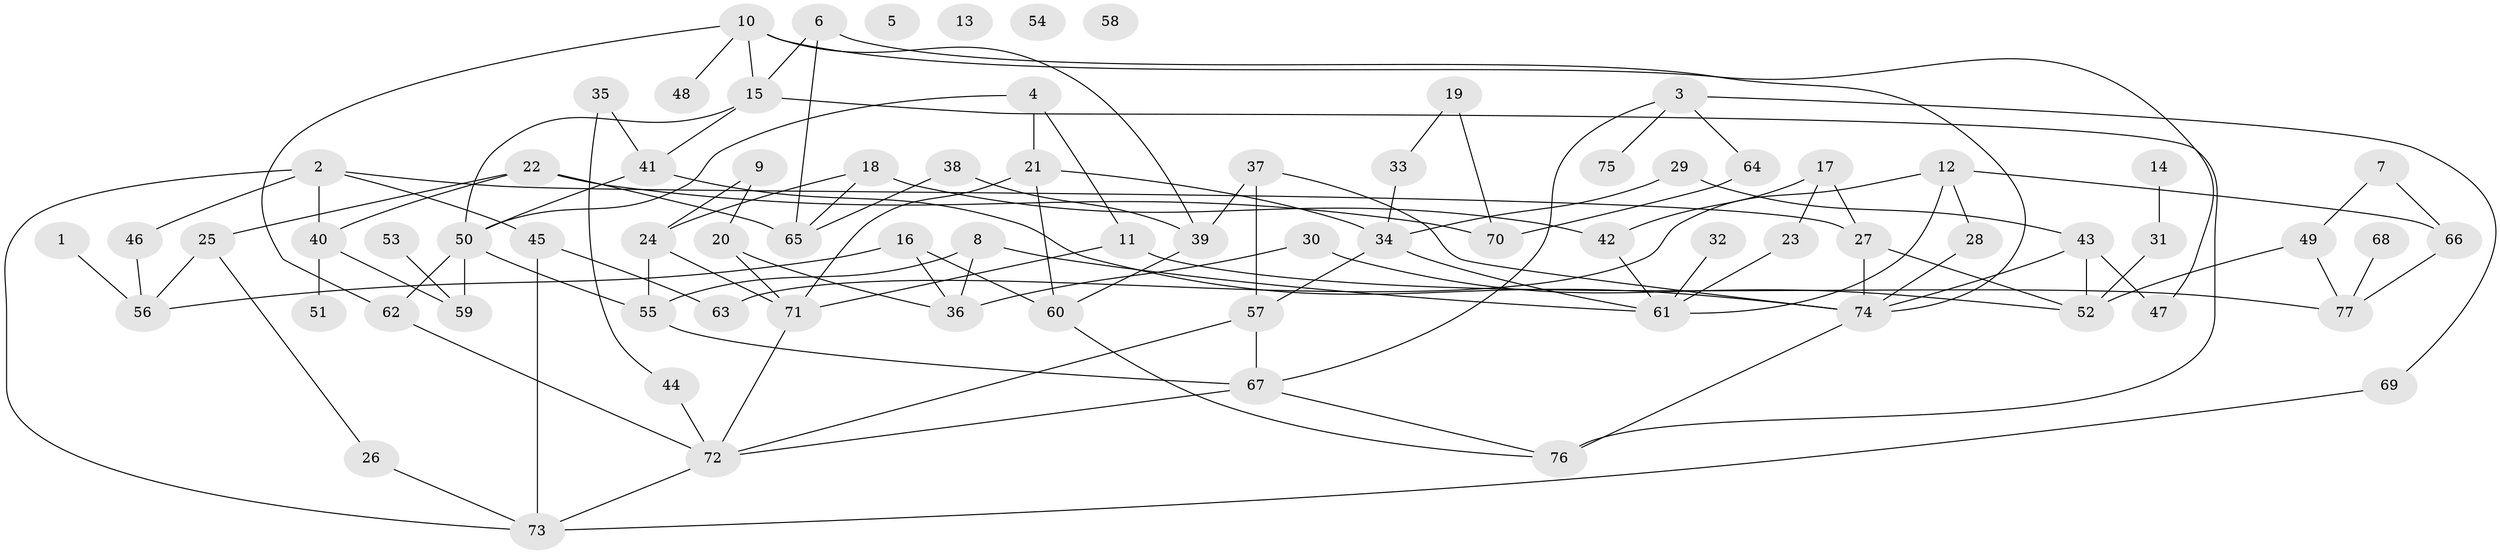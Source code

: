// coarse degree distribution, {1: 0.09433962264150944, 5: 0.1320754716981132, 3: 0.2830188679245283, 0: 0.07547169811320754, 2: 0.11320754716981132, 6: 0.05660377358490566, 4: 0.20754716981132076, 11: 0.018867924528301886, 8: 0.018867924528301886}
// Generated by graph-tools (version 1.1) at 2025/16/03/04/25 18:16:42]
// undirected, 77 vertices, 116 edges
graph export_dot {
graph [start="1"]
  node [color=gray90,style=filled];
  1;
  2;
  3;
  4;
  5;
  6;
  7;
  8;
  9;
  10;
  11;
  12;
  13;
  14;
  15;
  16;
  17;
  18;
  19;
  20;
  21;
  22;
  23;
  24;
  25;
  26;
  27;
  28;
  29;
  30;
  31;
  32;
  33;
  34;
  35;
  36;
  37;
  38;
  39;
  40;
  41;
  42;
  43;
  44;
  45;
  46;
  47;
  48;
  49;
  50;
  51;
  52;
  53;
  54;
  55;
  56;
  57;
  58;
  59;
  60;
  61;
  62;
  63;
  64;
  65;
  66;
  67;
  68;
  69;
  70;
  71;
  72;
  73;
  74;
  75;
  76;
  77;
  1 -- 56;
  2 -- 27;
  2 -- 40;
  2 -- 45;
  2 -- 46;
  2 -- 73;
  3 -- 64;
  3 -- 67;
  3 -- 69;
  3 -- 75;
  4 -- 11;
  4 -- 21;
  4 -- 50;
  6 -- 15;
  6 -- 65;
  6 -- 74;
  7 -- 49;
  7 -- 66;
  8 -- 36;
  8 -- 55;
  8 -- 61;
  9 -- 20;
  9 -- 24;
  10 -- 15;
  10 -- 39;
  10 -- 47;
  10 -- 48;
  10 -- 62;
  11 -- 71;
  11 -- 77;
  12 -- 28;
  12 -- 61;
  12 -- 63;
  12 -- 66;
  14 -- 31;
  15 -- 41;
  15 -- 50;
  15 -- 76;
  16 -- 36;
  16 -- 56;
  16 -- 60;
  17 -- 23;
  17 -- 27;
  17 -- 42;
  18 -- 24;
  18 -- 42;
  18 -- 65;
  19 -- 33;
  19 -- 70;
  20 -- 36;
  20 -- 71;
  21 -- 34;
  21 -- 60;
  21 -- 71;
  22 -- 25;
  22 -- 40;
  22 -- 65;
  22 -- 70;
  23 -- 61;
  24 -- 55;
  24 -- 71;
  25 -- 26;
  25 -- 56;
  26 -- 73;
  27 -- 52;
  27 -- 74;
  28 -- 74;
  29 -- 34;
  29 -- 43;
  30 -- 36;
  30 -- 52;
  31 -- 52;
  32 -- 61;
  33 -- 34;
  34 -- 57;
  34 -- 61;
  35 -- 41;
  35 -- 44;
  37 -- 39;
  37 -- 57;
  37 -- 74;
  38 -- 39;
  38 -- 65;
  39 -- 60;
  40 -- 51;
  40 -- 59;
  41 -- 50;
  41 -- 74;
  42 -- 61;
  43 -- 47;
  43 -- 52;
  43 -- 74;
  44 -- 72;
  45 -- 63;
  45 -- 73;
  46 -- 56;
  49 -- 52;
  49 -- 77;
  50 -- 55;
  50 -- 59;
  50 -- 62;
  53 -- 59;
  55 -- 67;
  57 -- 67;
  57 -- 72;
  60 -- 76;
  62 -- 72;
  64 -- 70;
  66 -- 77;
  67 -- 72;
  67 -- 76;
  68 -- 77;
  69 -- 73;
  71 -- 72;
  72 -- 73;
  74 -- 76;
}
